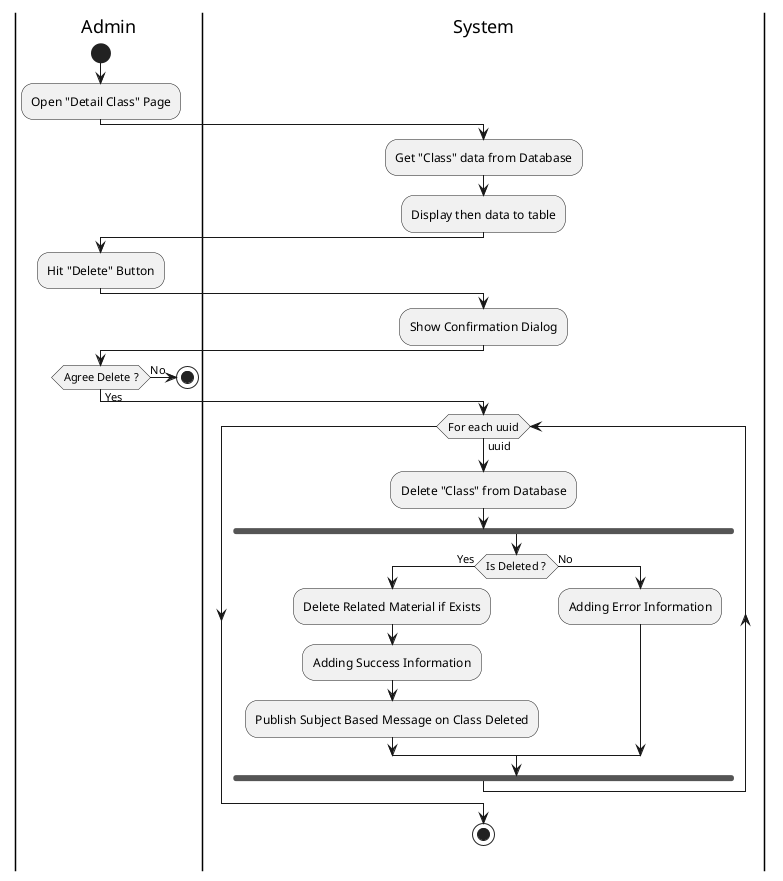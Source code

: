@startuml DeleteClass

skinparam ConditionEndStyle hline
skinparam Monochrome true
skinparam Shadowing false

|Admin|
start
:Open "Detail Class" Page;

|System|
:Get "Class" data from Database;
:Display then data to table;

|Admin|
:Hit "Delete" Button;

|System|
:Show Confirmation Dialog;

|Admin|
if (Agree Delete ?) then (No)
    stop
else (Yes)
    |System|
    while (For each uuid) is (uuid)
        :Delete "Class" from Database;
        fork
            |System|
            if (Is Deleted ?) then (Yes)
                :Delete Related Material if Exists;
                :Adding Success Information;
                :Publish Subject Based Message on Class Deleted;
            else (No)
                :Adding Error Information;
            endif
        endfork
    endwhile
    stop
endif
@enduml